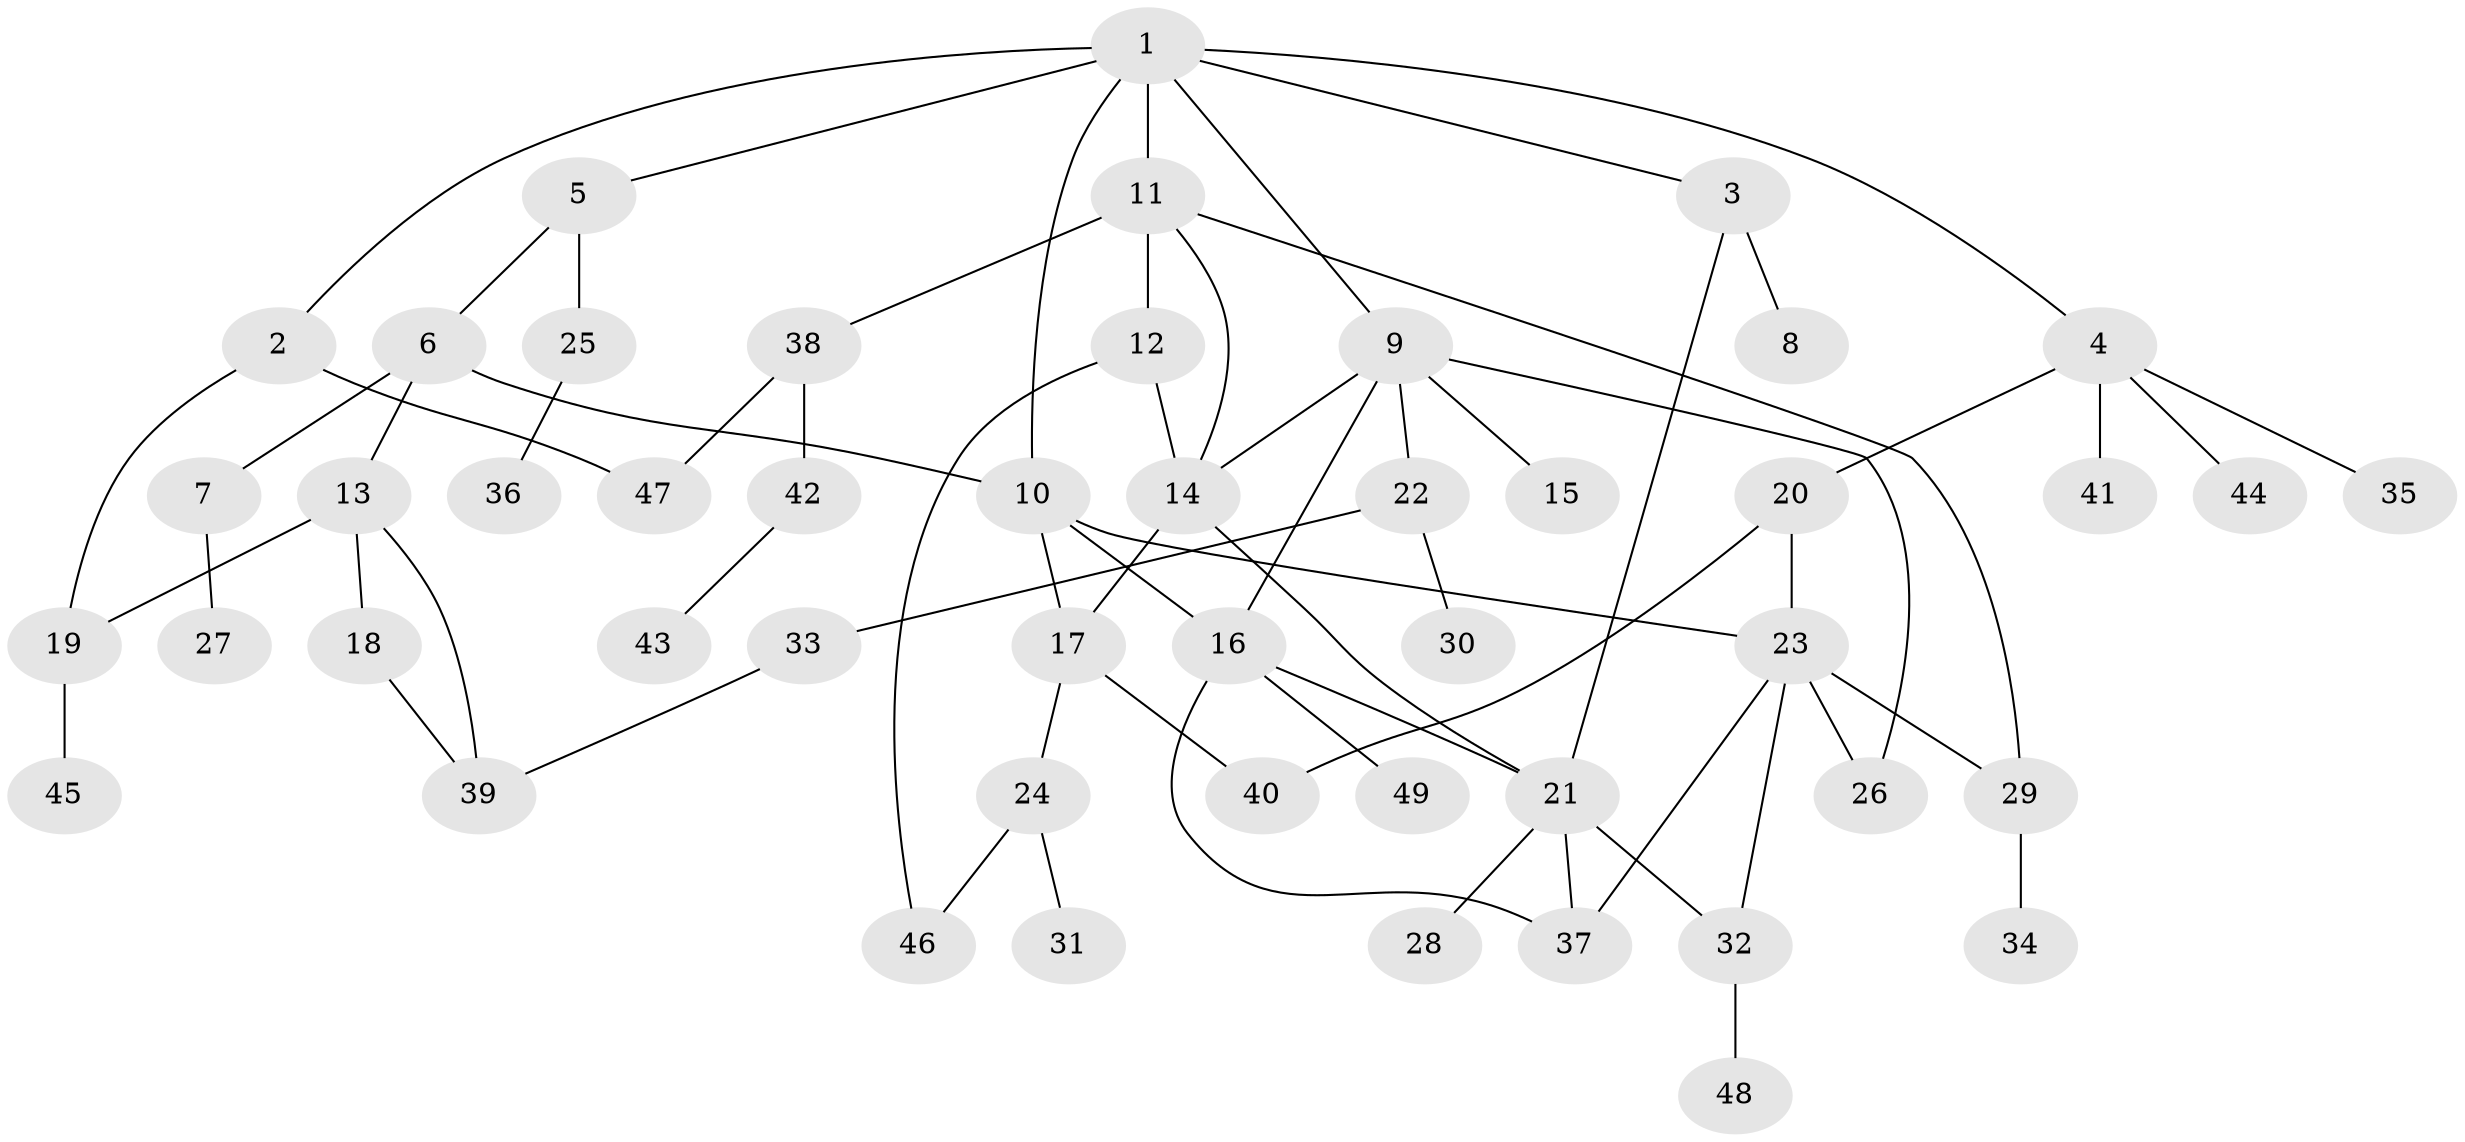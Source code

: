 // original degree distribution, {8: 0.02040816326530612, 3: 0.19387755102040816, 6: 0.01020408163265306, 4: 0.11224489795918367, 5: 0.04081632653061224, 1: 0.3673469387755102, 7: 0.01020408163265306, 2: 0.24489795918367346}
// Generated by graph-tools (version 1.1) at 2025/34/03/09/25 02:34:12]
// undirected, 49 vertices, 67 edges
graph export_dot {
graph [start="1"]
  node [color=gray90,style=filled];
  1;
  2;
  3;
  4;
  5;
  6;
  7;
  8;
  9;
  10;
  11;
  12;
  13;
  14;
  15;
  16;
  17;
  18;
  19;
  20;
  21;
  22;
  23;
  24;
  25;
  26;
  27;
  28;
  29;
  30;
  31;
  32;
  33;
  34;
  35;
  36;
  37;
  38;
  39;
  40;
  41;
  42;
  43;
  44;
  45;
  46;
  47;
  48;
  49;
  1 -- 2 [weight=1.0];
  1 -- 3 [weight=1.0];
  1 -- 4 [weight=1.0];
  1 -- 5 [weight=1.0];
  1 -- 9 [weight=1.0];
  1 -- 10 [weight=1.0];
  1 -- 11 [weight=1.0];
  2 -- 19 [weight=1.0];
  2 -- 47 [weight=1.0];
  3 -- 8 [weight=2.0];
  3 -- 21 [weight=1.0];
  4 -- 20 [weight=1.0];
  4 -- 35 [weight=1.0];
  4 -- 41 [weight=1.0];
  4 -- 44 [weight=1.0];
  5 -- 6 [weight=1.0];
  5 -- 25 [weight=1.0];
  6 -- 7 [weight=1.0];
  6 -- 10 [weight=1.0];
  6 -- 13 [weight=1.0];
  7 -- 27 [weight=1.0];
  9 -- 14 [weight=1.0];
  9 -- 15 [weight=1.0];
  9 -- 16 [weight=1.0];
  9 -- 22 [weight=1.0];
  9 -- 26 [weight=1.0];
  10 -- 16 [weight=1.0];
  10 -- 17 [weight=1.0];
  10 -- 23 [weight=1.0];
  11 -- 12 [weight=3.0];
  11 -- 14 [weight=1.0];
  11 -- 29 [weight=1.0];
  11 -- 38 [weight=1.0];
  12 -- 14 [weight=1.0];
  12 -- 46 [weight=1.0];
  13 -- 18 [weight=1.0];
  13 -- 19 [weight=1.0];
  13 -- 39 [weight=1.0];
  14 -- 17 [weight=1.0];
  14 -- 21 [weight=1.0];
  16 -- 21 [weight=1.0];
  16 -- 37 [weight=1.0];
  16 -- 49 [weight=1.0];
  17 -- 24 [weight=1.0];
  17 -- 40 [weight=1.0];
  18 -- 39 [weight=1.0];
  19 -- 45 [weight=1.0];
  20 -- 23 [weight=2.0];
  20 -- 40 [weight=1.0];
  21 -- 28 [weight=1.0];
  21 -- 32 [weight=1.0];
  21 -- 37 [weight=1.0];
  22 -- 30 [weight=1.0];
  22 -- 33 [weight=1.0];
  23 -- 26 [weight=1.0];
  23 -- 29 [weight=1.0];
  23 -- 32 [weight=1.0];
  23 -- 37 [weight=1.0];
  24 -- 31 [weight=1.0];
  24 -- 46 [weight=1.0];
  25 -- 36 [weight=1.0];
  29 -- 34 [weight=1.0];
  32 -- 48 [weight=1.0];
  33 -- 39 [weight=1.0];
  38 -- 42 [weight=1.0];
  38 -- 47 [weight=1.0];
  42 -- 43 [weight=1.0];
}
